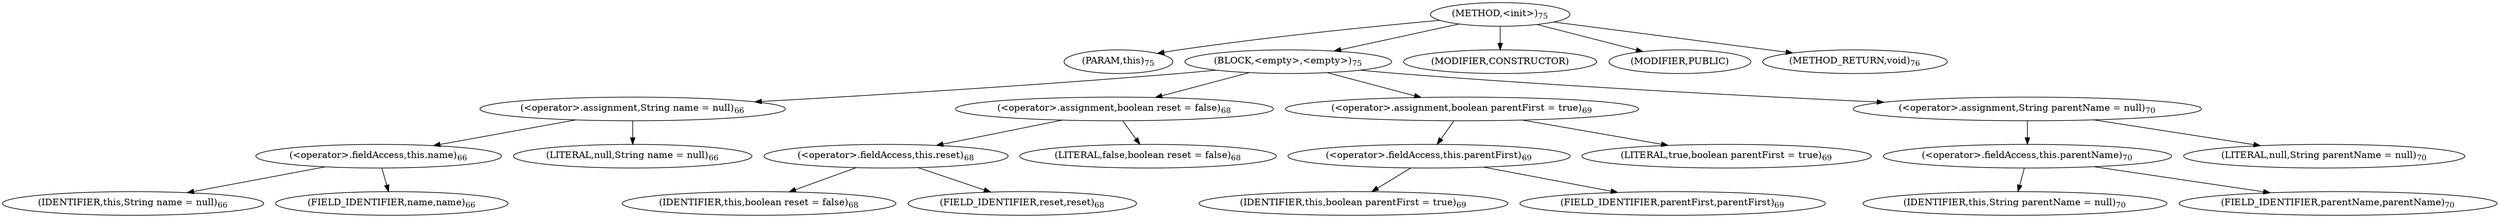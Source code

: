 digraph "&lt;init&gt;" {  
"63" [label = <(METHOD,&lt;init&gt;)<SUB>75</SUB>> ]
"64" [label = <(PARAM,this)<SUB>75</SUB>> ]
"65" [label = <(BLOCK,&lt;empty&gt;,&lt;empty&gt;)<SUB>75</SUB>> ]
"66" [label = <(&lt;operator&gt;.assignment,String name = null)<SUB>66</SUB>> ]
"67" [label = <(&lt;operator&gt;.fieldAccess,this.name)<SUB>66</SUB>> ]
"68" [label = <(IDENTIFIER,this,String name = null)<SUB>66</SUB>> ]
"69" [label = <(FIELD_IDENTIFIER,name,name)<SUB>66</SUB>> ]
"70" [label = <(LITERAL,null,String name = null)<SUB>66</SUB>> ]
"71" [label = <(&lt;operator&gt;.assignment,boolean reset = false)<SUB>68</SUB>> ]
"72" [label = <(&lt;operator&gt;.fieldAccess,this.reset)<SUB>68</SUB>> ]
"73" [label = <(IDENTIFIER,this,boolean reset = false)<SUB>68</SUB>> ]
"74" [label = <(FIELD_IDENTIFIER,reset,reset)<SUB>68</SUB>> ]
"75" [label = <(LITERAL,false,boolean reset = false)<SUB>68</SUB>> ]
"76" [label = <(&lt;operator&gt;.assignment,boolean parentFirst = true)<SUB>69</SUB>> ]
"77" [label = <(&lt;operator&gt;.fieldAccess,this.parentFirst)<SUB>69</SUB>> ]
"78" [label = <(IDENTIFIER,this,boolean parentFirst = true)<SUB>69</SUB>> ]
"79" [label = <(FIELD_IDENTIFIER,parentFirst,parentFirst)<SUB>69</SUB>> ]
"80" [label = <(LITERAL,true,boolean parentFirst = true)<SUB>69</SUB>> ]
"81" [label = <(&lt;operator&gt;.assignment,String parentName = null)<SUB>70</SUB>> ]
"82" [label = <(&lt;operator&gt;.fieldAccess,this.parentName)<SUB>70</SUB>> ]
"83" [label = <(IDENTIFIER,this,String parentName = null)<SUB>70</SUB>> ]
"84" [label = <(FIELD_IDENTIFIER,parentName,parentName)<SUB>70</SUB>> ]
"85" [label = <(LITERAL,null,String parentName = null)<SUB>70</SUB>> ]
"86" [label = <(MODIFIER,CONSTRUCTOR)> ]
"87" [label = <(MODIFIER,PUBLIC)> ]
"88" [label = <(METHOD_RETURN,void)<SUB>76</SUB>> ]
  "63" -> "64" 
  "63" -> "65" 
  "63" -> "86" 
  "63" -> "87" 
  "63" -> "88" 
  "65" -> "66" 
  "65" -> "71" 
  "65" -> "76" 
  "65" -> "81" 
  "66" -> "67" 
  "66" -> "70" 
  "67" -> "68" 
  "67" -> "69" 
  "71" -> "72" 
  "71" -> "75" 
  "72" -> "73" 
  "72" -> "74" 
  "76" -> "77" 
  "76" -> "80" 
  "77" -> "78" 
  "77" -> "79" 
  "81" -> "82" 
  "81" -> "85" 
  "82" -> "83" 
  "82" -> "84" 
}
